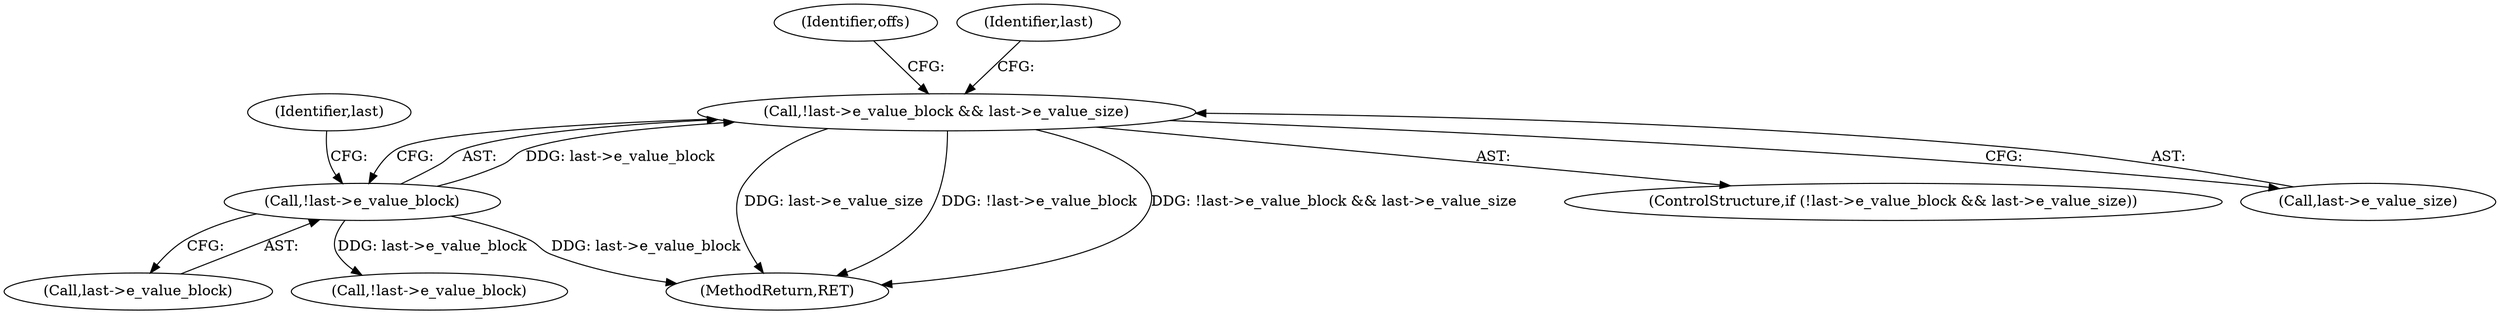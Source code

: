 digraph "0_linux_be0726d33cb8f411945884664924bed3cb8c70ee_10@pointer" {
"1000391" [label="(Call,!last->e_value_block && last->e_value_size)"];
"1000392" [label="(Call,!last->e_value_block)"];
"1000392" [label="(Call,!last->e_value_block)"];
"1000397" [label="(Identifier,last)"];
"1000393" [label="(Call,last->e_value_block)"];
"1000402" [label="(Identifier,offs)"];
"1000847" [label="(Call,!last->e_value_block)"];
"1001019" [label="(MethodReturn,RET)"];
"1000390" [label="(ControlStructure,if (!last->e_value_block && last->e_value_size))"];
"1000391" [label="(Call,!last->e_value_block && last->e_value_size)"];
"1000396" [label="(Call,last->e_value_size)"];
"1000415" [label="(Identifier,last)"];
"1000391" -> "1000390"  [label="AST: "];
"1000391" -> "1000392"  [label="CFG: "];
"1000391" -> "1000396"  [label="CFG: "];
"1000392" -> "1000391"  [label="AST: "];
"1000396" -> "1000391"  [label="AST: "];
"1000402" -> "1000391"  [label="CFG: "];
"1000415" -> "1000391"  [label="CFG: "];
"1000391" -> "1001019"  [label="DDG: last->e_value_size"];
"1000391" -> "1001019"  [label="DDG: !last->e_value_block"];
"1000391" -> "1001019"  [label="DDG: !last->e_value_block && last->e_value_size"];
"1000392" -> "1000391"  [label="DDG: last->e_value_block"];
"1000392" -> "1000393"  [label="CFG: "];
"1000393" -> "1000392"  [label="AST: "];
"1000397" -> "1000392"  [label="CFG: "];
"1000392" -> "1001019"  [label="DDG: last->e_value_block"];
"1000392" -> "1000847"  [label="DDG: last->e_value_block"];
}
